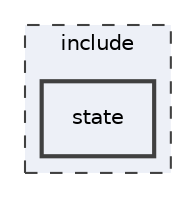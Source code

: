 digraph "include/state"
{
 // LATEX_PDF_SIZE
  edge [fontname="Helvetica",fontsize="10",labelfontname="Helvetica",labelfontsize="10"];
  node [fontname="Helvetica",fontsize="10",shape=record];
  compound=true
  subgraph clusterdir_d44c64559bbebec7f509842c48db8b23 {
    graph [ bgcolor="#edf0f7", pencolor="grey25", style="filled,dashed,", label="include", fontname="Helvetica", fontsize="10", URL="dir_d44c64559bbebec7f509842c48db8b23.html"]
  dir_9703b89299cf67a038ab695b0b3f7db6 [shape=box, label="state", style="filled,bold,", fillcolor="#edf0f7", color="grey25", URL="dir_9703b89299cf67a038ab695b0b3f7db6.html"];
  }
}
